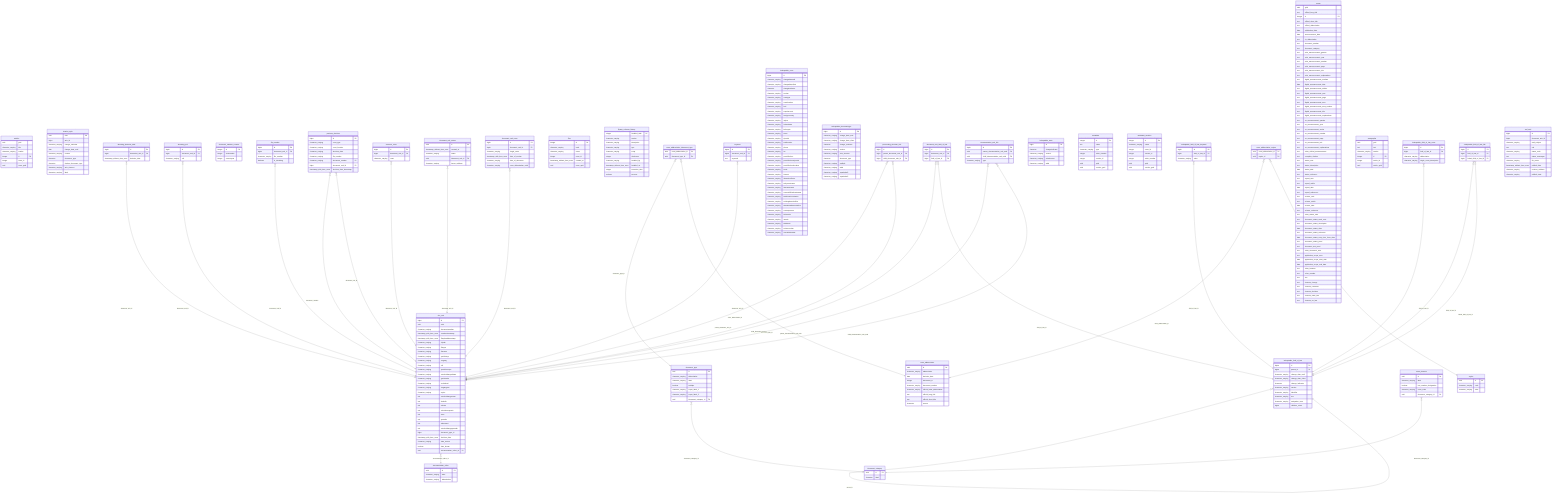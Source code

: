erDiagram
    articles {
        uuid guid 
        character_varying title 
        character_varying marker 
        integer id PK
        integer norm_id 
        uuid norm_guid 
    }

    citation_style {
        uuid uuid PK
        bigint juris_id 
        character_varying change_indicator 
        date change_date_mail 
        character_varying version 
        character document_type 
        character citation_document_type 
        character_varying juris_shortcut 
        character_varying label 
    }

    deviating_decision_date {
        bigint id PK
        bigint document_unit_id FK
        timestamp_without_time_zone decision_date 
    }

    deviating_ecli {
        bigint id PK
        bigint document_unit_id FK
        character_varying ecli 
    }

    doc_unit {
        bigint id PK
        uuid uuid 
        character_varying documentnumber 
        timestamp_with_time_zone creationtimestamp 
        timestamp_with_time_zone fileuploadtimestamp 
        character_varying s3path 
        character_varying filetype 
        character_varying filename 
        character_varying gerichtstyp 
        character_varying vorgang 
        character_varying ecli 
        character_varying spruchkoerper 
        character_varying entscheidungsdatum 
        character_varying gerichtssitz 
        character_varying rechtskraft 
        character_varying eingangsart 
        character_varying region 
        text entscheidungsname 
        text titelzeile 
        text leitsatz 
        text orientierungssatz 
        text tenor 
        text gruende 
        text tatbestand 
        text entscheidungsgruende 
        bigint document_type_id 
        timestamp_with_time_zone decision_date 
        character_varying data_source 
        boolean date_known 
        uuid documentation_office_id FK
    }

    document_category {
        uuid id PK
        character label 
    }

    document_number_counter {
        integer id PK
        integer nextnumber 
        integer currentyear 
    }

    document_type {
        uuid id PK
        character_varying abbreviation 
        character_varying label 
        boolean multiple 
        character_varying super_label_1 
        character_varying super_label_2 
        uuid document_category_id FK
    }

    document_unit_field_of_law {
        bigint id PK
        bigint document_unit_id FK
        bigint field_of_law_id FK
    }

    document_unit_norm {
        bigint id PK
        bigint document_unit_id FK
        character_varying single_norm 
        timestamp_with_time_zone date_of_version 
        character_varying date_of_relevance 
        character_varying norm_abbreviation_uuid 
    }

    document_unit_status {
        uuid id PK
        timestamp_without_time_zone created_at 
        character_varying status 
        uuid document_unit_id FK
        character_varying issuer_address 
    }

    documentation_office {
        uuid id PK
        character_varying label 
        character_varying abbreviation 
    }

    documentation_unit_link {
        bigint id PK
        uuid parent_documentation_unit_uuid FK
        uuid child_documentation_unit_uuid FK
        character_varying type 
    }

    file_number {
        bigint id PK
        bigint document_unit_id FK
        character_varying file_number 
        boolean is_deviating 
    }

    files {
        integer id PK
        character_varying hash 
        character_varying name 
        integer norm_id 
        timestamp_without_time_zone created_at 
        uuid norm_guid 
    }

    flyway_schema_history {
        integer installed_rank PK
        character_varying version 
        character_varying description 
        character_varying type 
        character_varying script 
        integer checksum 
        character_varying installed_by 
        timestamp_without_time_zone installed_on 
        integer execution_time 
        boolean success 
    }

    incorrect_court {
        bigint id PK
        bigint document_unit_id FK
        character_varying court 
    }

    keyword {
        bigint id PK
        bigint document_unit_id FK
        text keyword 
    }

    lookuptable_court {
        bigint id PK
        character_varying changedatemail 
        character_varying changedateclient 
        character changeindicator 
        character_varying version 
        character_varying courttype 
        character_varying courtlocation 
        character_varying field 
        character_varying superiorcourt 
        character_varying foreigncountry 
        character_varying region 
        character_varying federalstate 
        character_varying belongsto 
        character_varying street 
        character_varying zipcode 
        character_varying maillocation 
        character_varying phone 
        character_varying fax 
        character_varying postofficebox 
        character_varying postofficeboxzipcode 
        character_varying postofficeboxlocation 
        character_varying email 
        character_varying internet 
        character_varying isbranchofficeto 
        character_varying earlycourtname 
        character_varying latecourtname 
        character_varying currentofficialcourtname 
        character_varying traditionalcourtname 
        character_varying existingbranchoffice 
        character_varying abandonedbranchoffice 
        character_varying contactperson 
        character_varying deliverslrs 
        character_varying remark 
        character_varying additional 
        character_varying existencedate 
        character_varying cancellationdate 
    }

    lookuptable_documenttype {
        bigint id PK
        character_varying change_date_mail 
        character_varying change_date_client 
        character change_indicator 
        character_varying version 
        character_varying juris_shortcut 
        character document_type 
        character_varying multiple 
        character_varying label 
        character_varying superlabel1 
        character_varying superlabel2 
    }

    lookuptable_field_of_law {
        bigint id PK
        bigint parent_id FK
        character_varying change_date_mail 
        character_varying change_date_client 
        character change_indicator 
        character_varying version 
        character_varying identifier 
        character_varying text 
        character_varying navigation_term 
        bigint children_count 
    }

    lookuptable_field_of_law_keyword {
        bigint id PK
        bigint field_of_law_id FK
        character_varying value 
    }

    lookuptable_field_of_law_link {
        bigint id PK
        bigint field_of_law_id FK
        bigint linked_field_of_law_id FK
    }

    lookuptable_field_of_law_norm {
        bigint id PK
        bigint field_of_law_id FK
        character_varying abbreviation 
        character_varying single_norm_description 
    }

    lookuptable_state {
        bigint id PK
        character changeindicator 
        character_varying version 
        character_varying jurisshortcut 
        character_varying label 
    }

    metadata {
        integer id PK
        text value 
        character_varying type 
        integer order_number 
        integer section_id 
        uuid guid 
        uuid section_guid 
    }

    metadata_sections {
        integer id PK
        character_varying name 
        integer norm_id 
        integer section_id 
        integer order_number 
        uuid guid 
        uuid section_guid 
    }

    norm_abbreviation {
        uuid id PK
        character_varying abbreviation 
        date decision_date 
        integer document_id 
        character_varying document_number 
        character_varying official_letter_abbreviation 
        text official_long_title 
        text official_short_title 
        character source 
    }

    norm_abbreviation_document_type {
        uuid norm_abbreviation_id PK
        uuid document_type_id PK
    }

    norm_abbreviation_region {
        uuid norm_abbreviation_id PK
        uuid region_id PK
    }

    norm_element {
        uuid id PK
        character_varying label 
        boolean has_number_designation 
        character_varying norm_code 
        uuid document_category_id FK
    }

    norms {
        uuid guid 
        text official_long_title 
        integer id PK
        text official_short_title 
        text official_abbreviation 
        date publication_date 
        date announcement_date 
        text ris_abbreviation 
        text document_number 
        text document_category 
        text print_announcement_gazette 
        text print_announcement_year 
        text print_announcement_number 
        text print_announcement_page 
        text print_announcement_info 
        text print_announcement_explanations 
        text digital_announcement_medium 
        date digital_announcement_date 
        text digital_announcement_edition 
        text digital_announcement_year 
        text digital_announcement_page 
        text digital_announcement_area 
        text digital_announcement_area_number 
        text digital_announcement_info 
        text digital_announcement_explanations 
        text eu_announcement_gazette 
        text eu_announcement_year 
        text eu_announcement_series 
        text eu_announcement_number 
        text eu_announcement_page 
        text eu_announcement_info 
        text eu_announcement_explanations 
        text other_official_announcement 
        text complete_citation 
        text status_note 
        text status_description 
        date status_date 
        text status_reference 
        text repeal_note 
        text repeal_article 
        date repeal_date 
        text repeal_references 
        text reissue_note 
        text reissue_article 
        date reissue_date 
        text reissue_reference 
        text other_status_note 
        text document_status_work_note 
        text document_status_description 
        date document_status_date 
        text document_status_reference 
        date document_status_entry_into_force_date 
        text document_status_proof 
        text document_text_proof 
        text other_document_note 
        text application_scope_area 
        date application_scope_start_date 
        date application_scope_end_date 
        text other_footnote 
        text celex_number 
        text text 
        text footnote_change 
        text footnote_comment 
        text footnote_decision 
        text footnote_state_law 
        text footnote_eu_law 
    }

    paragraphs {
        uuid guid 
        text text 
        character_varying marker 
        integer id PK
        integer article_id 
        uuid article_guid 
    }

    previous_decision {
        bigint id PK
        character_varying court_type 
        character_varying court_location 
        character_varying decision_date 
        character_varying file_number 
        character_varying document_number FK
        bigint document_unit_id FK
        timestamp_with_time_zone decision_date_timestamp 
    }

    proceeding_decision_link {
        bigint id 
        bigint parent_document_unit_id FK
        bigint child_document_unit_id FK
    }

    region {
        uuid id PK
        character_varying code 
        character_varying label 
    }

    xml_mail {
        bigint id PK
        bigint document_unit_id 
        character_varying mail_subject 
        text xml 
        character_varying status_code 
        text status_messages 
        character_varying file_name 
        timestamp_without_time_zone publish_date 
        character_varying receiver_address 
        character_varying publish_state 
    }

    deviating_decision_date }o--|| doc_unit : "document_unit_id"
    deviating_ecli }o--|| doc_unit : "document_unit_id"
    previous_decision }o--|| doc_unit : "document_number"
    file_number }o--|| doc_unit : "document_unit_id"
    previous_decision }o--|| doc_unit : "document_unit_id"
    incorrect_court }o--|| doc_unit : "document_unit_id"
    document_unit_status }o--|| doc_unit : "document_unit_id"
    document_unit_norm }o--|| doc_unit : "document_unit_id"
    keyword }o--|| doc_unit : "document_unit_id"
    document_unit_field_of_law }o--|| doc_unit : "document_unit_id"
    proceeding_decision_link }o--|| doc_unit : "parent_document_unit_id"
    proceeding_decision_link }o--|| doc_unit : "child_document_unit_id"
    doc_unit }o--|| documentation_office : "documentation_office_id"
    documentation_unit_link }o--|| doc_unit : "parent_documentation_unit_uuid"
    documentation_unit_link }o--|| doc_unit : "child_documentation_unit_uuid"
    norm_element }o--|| document_category : "document_category_id"
    document_type }o--|| document_category : "document_category_id"
    norm_abbreviation_document_type }o--|| document_type : "document_type_id"
    document_unit_field_of_law }o--|| lookuptable_field_of_law : "field_of_law_id"
    lookuptable_field_of_law }o--|| lookuptable_field_of_law : "parent_id"
    lookuptable_field_of_law_keyword }o--|| lookuptable_field_of_law : "field_of_law_id"
    lookuptable_field_of_law_norm }o--|| lookuptable_field_of_law : "field_of_law_id"
    lookuptable_field_of_law_link }o--|| lookuptable_field_of_law : "field_of_law_id"
    lookuptable_field_of_law_link }o--|| lookuptable_field_of_law : "linked_field_of_law_id"
    norm_abbreviation_region }o--|| norm_abbreviation : "norm_abbreviation_id"
    norm_abbreviation_document_type }o--|| norm_abbreviation : "norm_abbreviation_id"
    norm_abbreviation_region }o--|| region : "region_id"